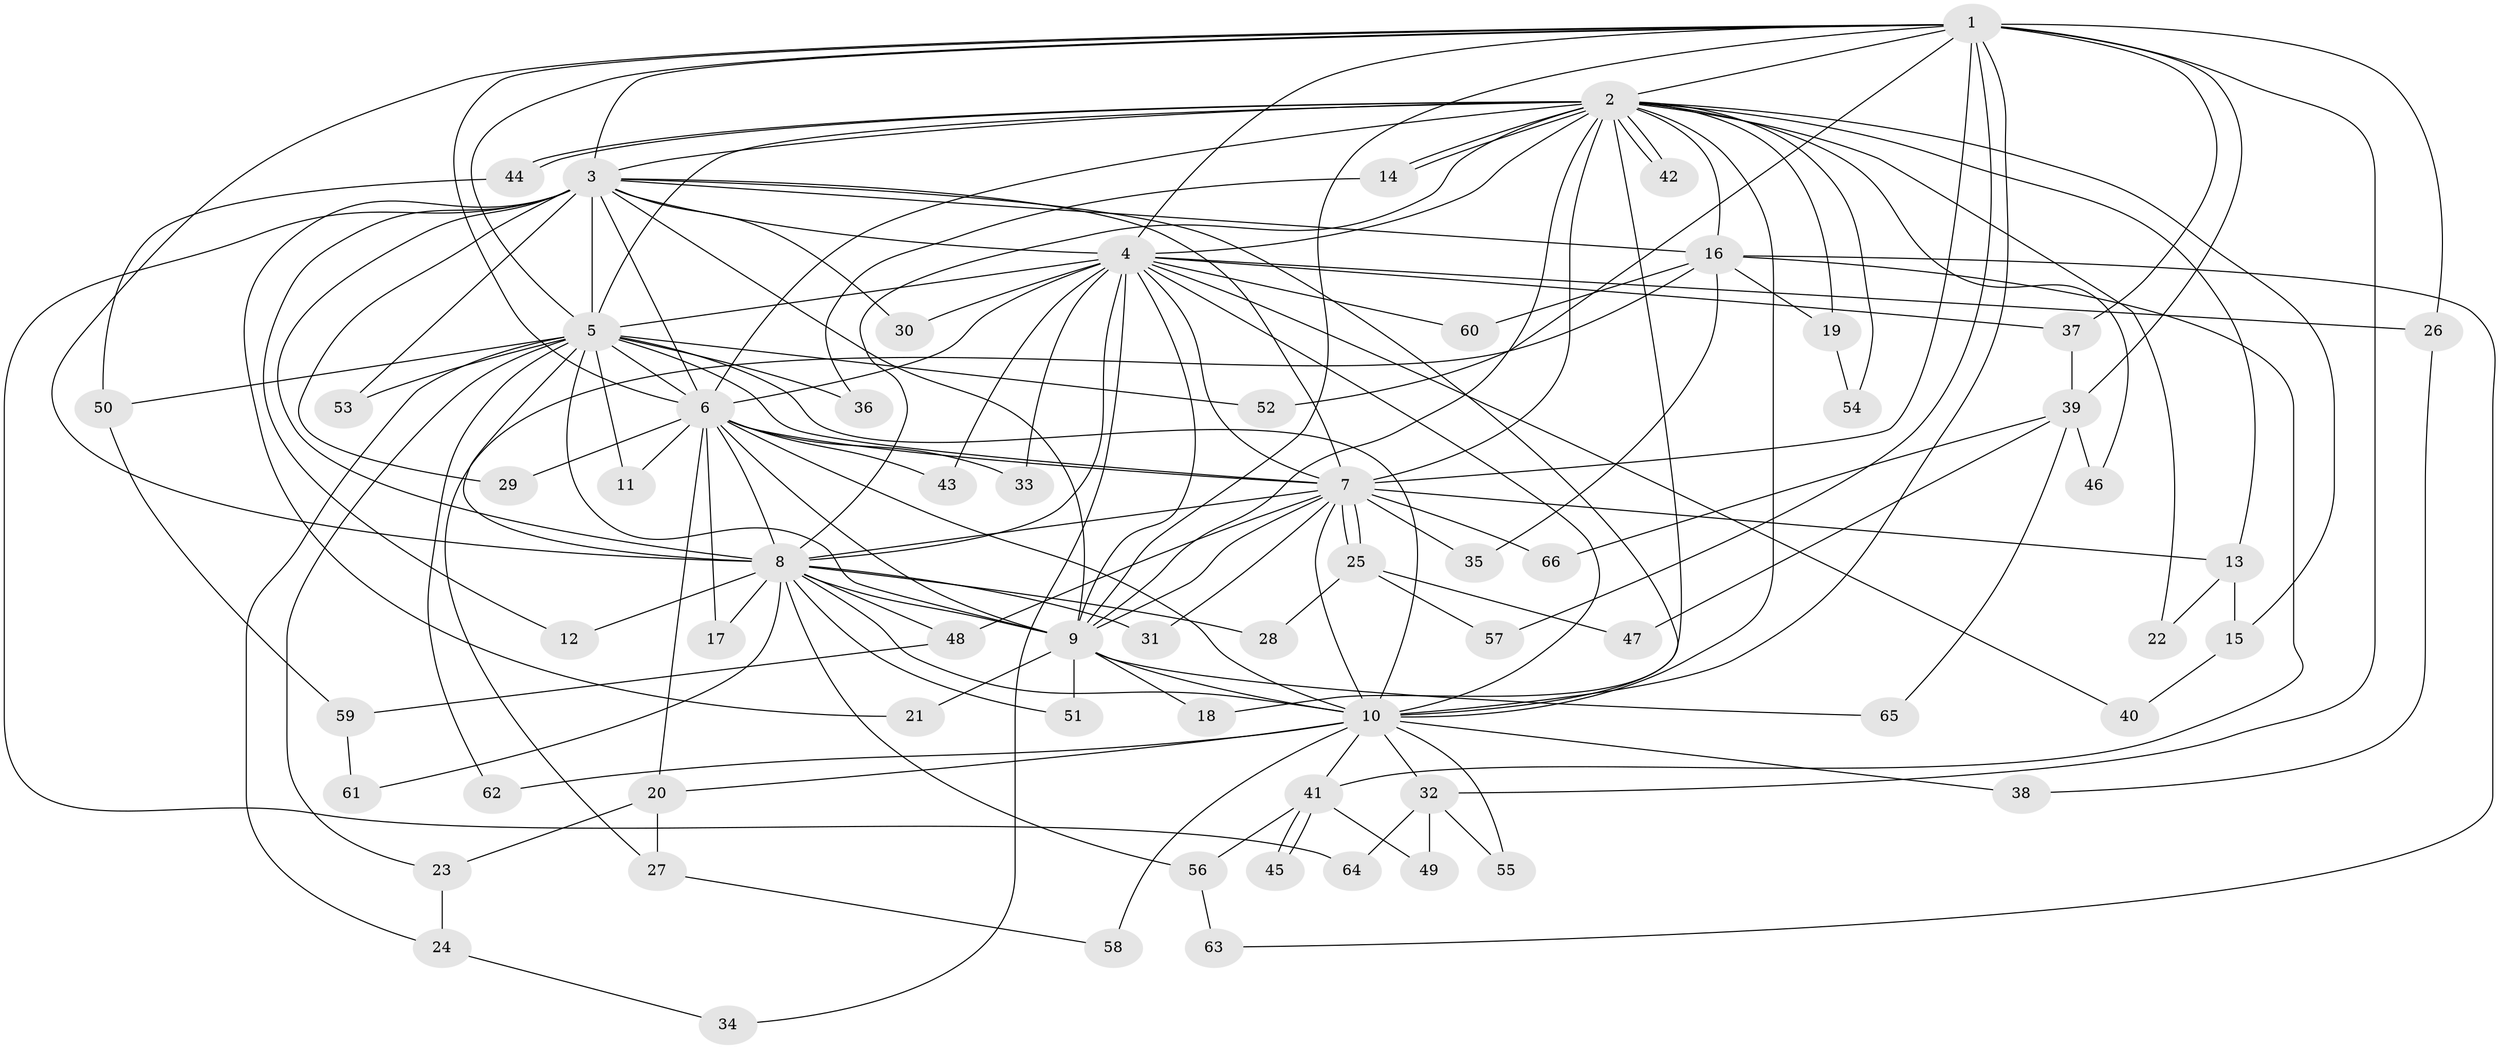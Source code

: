 // coarse degree distribution, {16: 0.02040816326530612, 20: 0.02040816326530612, 13: 0.04081632653061224, 19: 0.02040816326530612, 15: 0.02040816326530612, 14: 0.02040816326530612, 12: 0.02040816326530612, 2: 0.6326530612244898, 3: 0.10204081632653061, 9: 0.02040816326530612, 5: 0.02040816326530612, 6: 0.02040816326530612, 7: 0.02040816326530612, 4: 0.02040816326530612}
// Generated by graph-tools (version 1.1) at 2025/23/03/03/25 07:23:36]
// undirected, 66 vertices, 157 edges
graph export_dot {
graph [start="1"]
  node [color=gray90,style=filled];
  1;
  2;
  3;
  4;
  5;
  6;
  7;
  8;
  9;
  10;
  11;
  12;
  13;
  14;
  15;
  16;
  17;
  18;
  19;
  20;
  21;
  22;
  23;
  24;
  25;
  26;
  27;
  28;
  29;
  30;
  31;
  32;
  33;
  34;
  35;
  36;
  37;
  38;
  39;
  40;
  41;
  42;
  43;
  44;
  45;
  46;
  47;
  48;
  49;
  50;
  51;
  52;
  53;
  54;
  55;
  56;
  57;
  58;
  59;
  60;
  61;
  62;
  63;
  64;
  65;
  66;
  1 -- 2;
  1 -- 3;
  1 -- 4;
  1 -- 5;
  1 -- 6;
  1 -- 7;
  1 -- 8;
  1 -- 9;
  1 -- 10;
  1 -- 26;
  1 -- 32;
  1 -- 37;
  1 -- 39;
  1 -- 52;
  1 -- 57;
  2 -- 3;
  2 -- 4;
  2 -- 5;
  2 -- 6;
  2 -- 7;
  2 -- 8;
  2 -- 9;
  2 -- 10;
  2 -- 13;
  2 -- 14;
  2 -- 14;
  2 -- 15;
  2 -- 16;
  2 -- 18;
  2 -- 19;
  2 -- 22;
  2 -- 42;
  2 -- 42;
  2 -- 44;
  2 -- 44;
  2 -- 46;
  2 -- 54;
  3 -- 4;
  3 -- 5;
  3 -- 6;
  3 -- 7;
  3 -- 8;
  3 -- 9;
  3 -- 10;
  3 -- 12;
  3 -- 16;
  3 -- 21;
  3 -- 29;
  3 -- 30;
  3 -- 53;
  3 -- 64;
  4 -- 5;
  4 -- 6;
  4 -- 7;
  4 -- 8;
  4 -- 9;
  4 -- 10;
  4 -- 26;
  4 -- 30;
  4 -- 33;
  4 -- 34;
  4 -- 37;
  4 -- 40;
  4 -- 43;
  4 -- 60;
  5 -- 6;
  5 -- 7;
  5 -- 8;
  5 -- 9;
  5 -- 10;
  5 -- 11;
  5 -- 23;
  5 -- 24;
  5 -- 36;
  5 -- 50;
  5 -- 52;
  5 -- 53;
  5 -- 62;
  6 -- 7;
  6 -- 8;
  6 -- 9;
  6 -- 10;
  6 -- 11;
  6 -- 17;
  6 -- 20;
  6 -- 29;
  6 -- 33;
  6 -- 43;
  7 -- 8;
  7 -- 9;
  7 -- 10;
  7 -- 13;
  7 -- 25;
  7 -- 25;
  7 -- 31;
  7 -- 35;
  7 -- 48;
  7 -- 66;
  8 -- 9;
  8 -- 10;
  8 -- 12;
  8 -- 17;
  8 -- 28;
  8 -- 31;
  8 -- 48;
  8 -- 51;
  8 -- 56;
  8 -- 61;
  9 -- 10;
  9 -- 18;
  9 -- 21;
  9 -- 51;
  9 -- 65;
  10 -- 20;
  10 -- 32;
  10 -- 38;
  10 -- 41;
  10 -- 55;
  10 -- 58;
  10 -- 62;
  13 -- 15;
  13 -- 22;
  14 -- 36;
  15 -- 40;
  16 -- 19;
  16 -- 27;
  16 -- 35;
  16 -- 41;
  16 -- 60;
  16 -- 63;
  19 -- 54;
  20 -- 23;
  20 -- 27;
  23 -- 24;
  24 -- 34;
  25 -- 28;
  25 -- 47;
  25 -- 57;
  26 -- 38;
  27 -- 58;
  32 -- 49;
  32 -- 55;
  32 -- 64;
  37 -- 39;
  39 -- 46;
  39 -- 47;
  39 -- 65;
  39 -- 66;
  41 -- 45;
  41 -- 45;
  41 -- 49;
  41 -- 56;
  44 -- 50;
  48 -- 59;
  50 -- 59;
  56 -- 63;
  59 -- 61;
}

